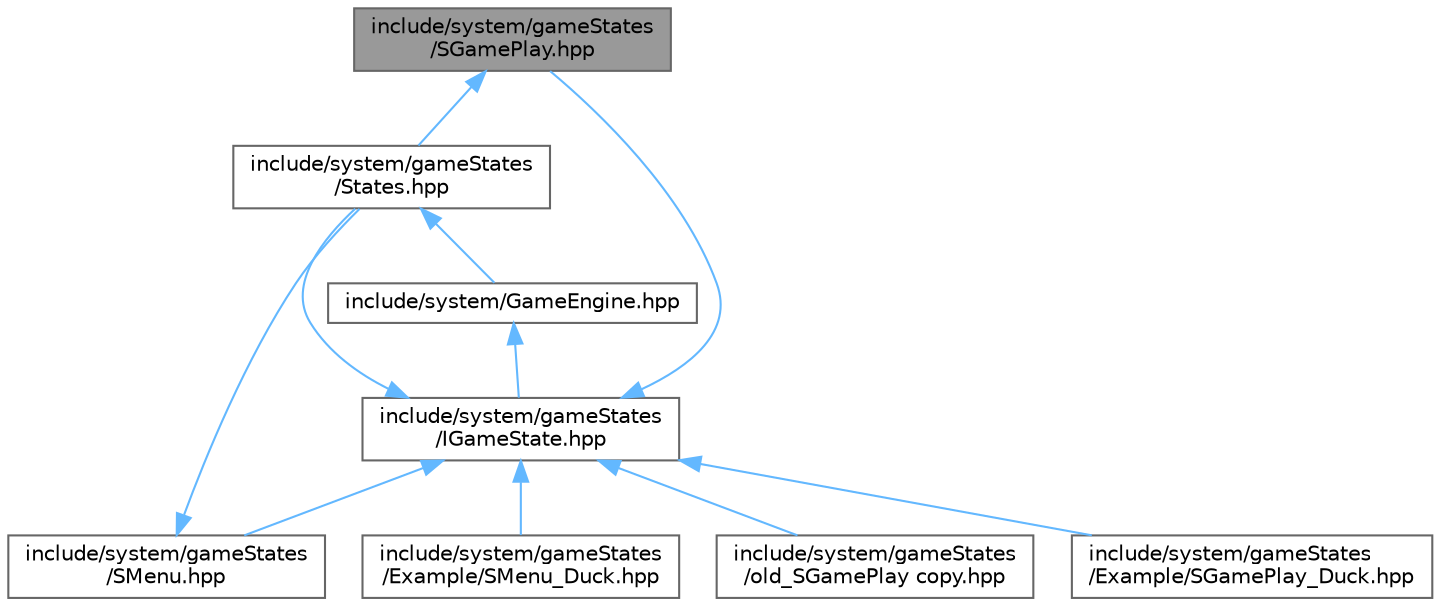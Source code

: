 digraph "include/system/gameStates/SGamePlay.hpp"
{
 // LATEX_PDF_SIZE
  bgcolor="transparent";
  edge [fontname=Helvetica,fontsize=10,labelfontname=Helvetica,labelfontsize=10];
  node [fontname=Helvetica,fontsize=10,shape=box,height=0.2,width=0.4];
  Node1 [label="include/system/gameStates\l/SGamePlay.hpp",height=0.2,width=0.4,color="gray40", fillcolor="grey60", style="filled", fontcolor="black",tooltip=" "];
  Node1 -> Node2 [dir="back",color="steelblue1",style="solid"];
  Node2 [label="include/system/gameStates\l/States.hpp",height=0.2,width=0.4,color="grey40", fillcolor="white", style="filled",URL="$States_8hpp.html",tooltip=" "];
  Node2 -> Node3 [dir="back",color="steelblue1",style="solid"];
  Node3 [label="include/system/GameEngine.hpp",height=0.2,width=0.4,color="grey40", fillcolor="white", style="filled",URL="$GameEngine_8hpp.html",tooltip=" "];
  Node3 -> Node4 [dir="back",color="steelblue1",style="solid"];
  Node4 [label="include/system/gameStates\l/IGameState.hpp",height=0.2,width=0.4,color="grey40", fillcolor="white", style="filled",URL="$IGameState_8hpp.html",tooltip=" "];
  Node4 -> Node5 [dir="back",color="steelblue1",style="solid"];
  Node5 [label="include/system/gameStates\l/Example/SGamePlay_Duck.hpp",height=0.2,width=0.4,color="grey40", fillcolor="white", style="filled",URL="$SGamePlay__Duck_8hpp.html",tooltip=" "];
  Node4 -> Node6 [dir="back",color="steelblue1",style="solid"];
  Node6 [label="include/system/gameStates\l/Example/SMenu_Duck.hpp",height=0.2,width=0.4,color="grey40", fillcolor="white", style="filled",URL="$SMenu__Duck_8hpp.html",tooltip=" "];
  Node4 -> Node1 [dir="back",color="steelblue1",style="solid"];
  Node4 -> Node7 [dir="back",color="steelblue1",style="solid"];
  Node7 [label="include/system/gameStates\l/SMenu.hpp",height=0.2,width=0.4,color="grey40", fillcolor="white", style="filled",URL="$SMenu_8hpp.html",tooltip=" "];
  Node7 -> Node2 [dir="back",color="steelblue1",style="solid"];
  Node4 -> Node2 [dir="back",color="steelblue1",style="solid"];
  Node4 -> Node8 [dir="back",color="steelblue1",style="solid"];
  Node8 [label="include/system/gameStates\l/old_SGamePlay copy.hpp",height=0.2,width=0.4,color="grey40", fillcolor="white", style="filled",URL="$old__SGamePlay_01copy_8hpp.html",tooltip=" "];
}
